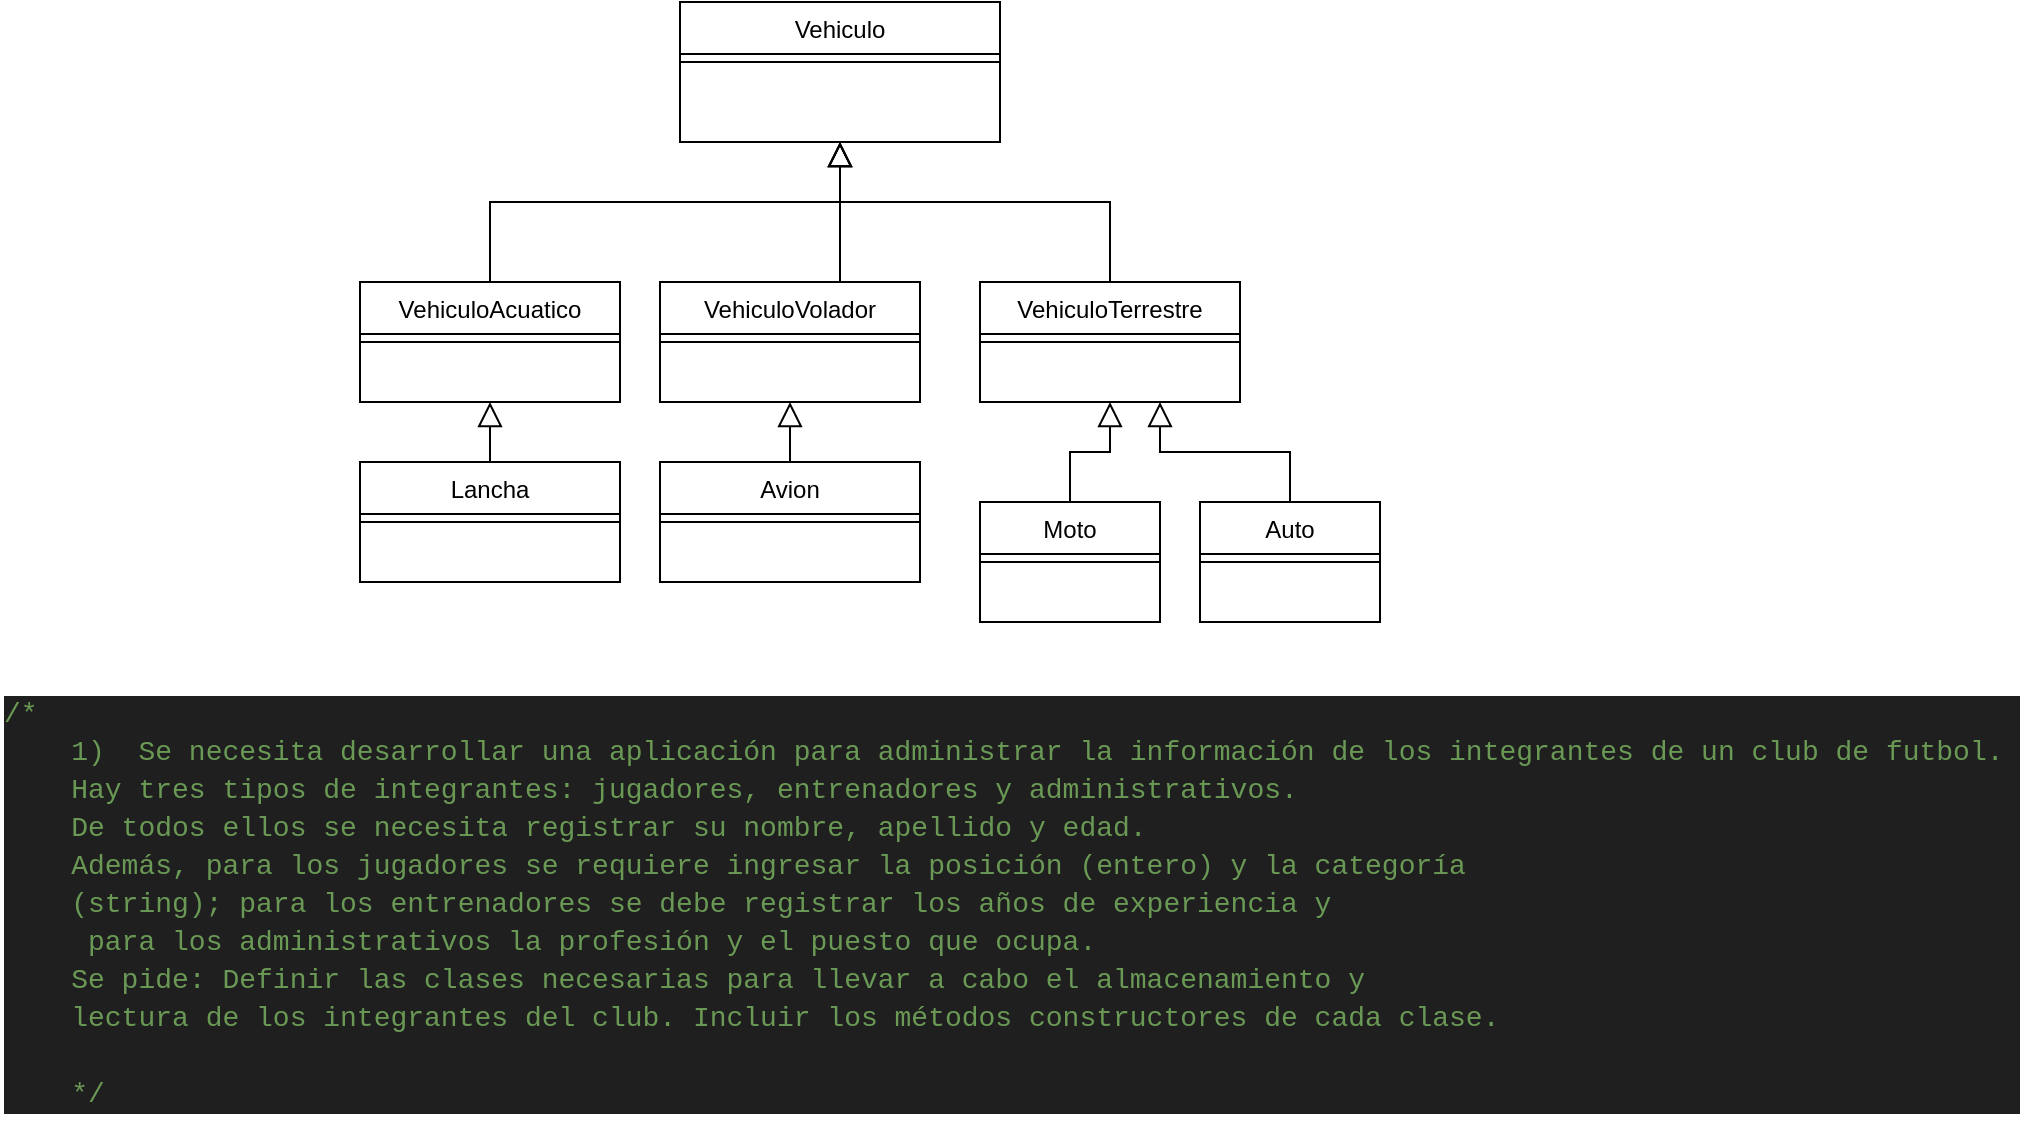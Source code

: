 <mxfile version="24.7.16">
  <diagram id="C5RBs43oDa-KdzZeNtuy" name="Page-1">
    <mxGraphModel dx="2057" dy="426" grid="1" gridSize="10" guides="1" tooltips="1" connect="1" arrows="1" fold="1" page="1" pageScale="1" pageWidth="827" pageHeight="1169" math="0" shadow="0">
      <root>
        <mxCell id="WIyWlLk6GJQsqaUBKTNV-0" />
        <mxCell id="WIyWlLk6GJQsqaUBKTNV-1" parent="WIyWlLk6GJQsqaUBKTNV-0" />
        <mxCell id="zkfFHV4jXpPFQw0GAbJ--0" value="Vehiculo" style="swimlane;fontStyle=0;align=center;verticalAlign=top;childLayout=stackLayout;horizontal=1;startSize=26;horizontalStack=0;resizeParent=1;resizeLast=0;collapsible=1;marginBottom=0;rounded=0;shadow=0;strokeWidth=1;" parent="WIyWlLk6GJQsqaUBKTNV-1" vertex="1">
          <mxGeometry x="300" y="130" width="160" height="70" as="geometry">
            <mxRectangle x="230" y="140" width="160" height="26" as="alternateBounds" />
          </mxGeometry>
        </mxCell>
        <mxCell id="zkfFHV4jXpPFQw0GAbJ--4" value="" style="line;html=1;strokeWidth=1;align=left;verticalAlign=middle;spacingTop=-1;spacingLeft=3;spacingRight=3;rotatable=0;labelPosition=right;points=[];portConstraint=eastwest;" parent="zkfFHV4jXpPFQw0GAbJ--0" vertex="1">
          <mxGeometry y="26" width="160" height="8" as="geometry" />
        </mxCell>
        <mxCell id="zkfFHV4jXpPFQw0GAbJ--12" value="" style="endArrow=block;endSize=10;endFill=0;shadow=0;strokeWidth=1;rounded=0;curved=0;edgeStyle=elbowEdgeStyle;elbow=vertical;exitX=0.5;exitY=0;exitDx=0;exitDy=0;" parent="WIyWlLk6GJQsqaUBKTNV-1" source="Cts_d8yoqNM8cl1k1tXQ-0" target="zkfFHV4jXpPFQw0GAbJ--0" edge="1">
          <mxGeometry width="160" relative="1" as="geometry">
            <mxPoint x="200" y="270" as="sourcePoint" />
            <mxPoint x="200" y="203" as="targetPoint" />
            <Array as="points">
              <mxPoint x="290" y="230" />
            </Array>
          </mxGeometry>
        </mxCell>
        <mxCell id="zkfFHV4jXpPFQw0GAbJ--13" value="VehiculoVolador" style="swimlane;fontStyle=0;align=center;verticalAlign=top;childLayout=stackLayout;horizontal=1;startSize=26;horizontalStack=0;resizeParent=1;resizeLast=0;collapsible=1;marginBottom=0;rounded=0;shadow=0;strokeWidth=1;" parent="WIyWlLk6GJQsqaUBKTNV-1" vertex="1">
          <mxGeometry x="290" y="270" width="130" height="60" as="geometry">
            <mxRectangle x="340" y="380" width="170" height="26" as="alternateBounds" />
          </mxGeometry>
        </mxCell>
        <mxCell id="zkfFHV4jXpPFQw0GAbJ--15" value="" style="line;html=1;strokeWidth=1;align=left;verticalAlign=middle;spacingTop=-1;spacingLeft=3;spacingRight=3;rotatable=0;labelPosition=right;points=[];portConstraint=eastwest;" parent="zkfFHV4jXpPFQw0GAbJ--13" vertex="1">
          <mxGeometry y="26" width="130" height="8" as="geometry" />
        </mxCell>
        <mxCell id="zkfFHV4jXpPFQw0GAbJ--16" value="" style="endArrow=block;endSize=10;endFill=0;shadow=0;strokeWidth=1;rounded=0;curved=0;edgeStyle=elbowEdgeStyle;elbow=vertical;" parent="WIyWlLk6GJQsqaUBKTNV-1" source="zkfFHV4jXpPFQw0GAbJ--13" target="zkfFHV4jXpPFQw0GAbJ--0" edge="1">
          <mxGeometry width="160" relative="1" as="geometry">
            <mxPoint x="210" y="373" as="sourcePoint" />
            <mxPoint x="310" y="271" as="targetPoint" />
            <Array as="points">
              <mxPoint x="380" y="225" />
            </Array>
          </mxGeometry>
        </mxCell>
        <mxCell id="Cts_d8yoqNM8cl1k1tXQ-0" value="VehiculoAcuatico" style="swimlane;fontStyle=0;align=center;verticalAlign=top;childLayout=stackLayout;horizontal=1;startSize=26;horizontalStack=0;resizeParent=1;resizeLast=0;collapsible=1;marginBottom=0;rounded=0;shadow=0;strokeWidth=1;" vertex="1" parent="WIyWlLk6GJQsqaUBKTNV-1">
          <mxGeometry x="140" y="270" width="130" height="60" as="geometry">
            <mxRectangle x="230" y="140" width="160" height="26" as="alternateBounds" />
          </mxGeometry>
        </mxCell>
        <mxCell id="Cts_d8yoqNM8cl1k1tXQ-1" value="" style="line;html=1;strokeWidth=1;align=left;verticalAlign=middle;spacingTop=-1;spacingLeft=3;spacingRight=3;rotatable=0;labelPosition=right;points=[];portConstraint=eastwest;" vertex="1" parent="Cts_d8yoqNM8cl1k1tXQ-0">
          <mxGeometry y="26" width="130" height="8" as="geometry" />
        </mxCell>
        <mxCell id="Cts_d8yoqNM8cl1k1tXQ-2" value="VehiculoTerrestre" style="swimlane;fontStyle=0;align=center;verticalAlign=top;childLayout=stackLayout;horizontal=1;startSize=26;horizontalStack=0;resizeParent=1;resizeLast=0;collapsible=1;marginBottom=0;rounded=0;shadow=0;strokeWidth=1;" vertex="1" parent="WIyWlLk6GJQsqaUBKTNV-1">
          <mxGeometry x="450" y="270" width="130" height="60" as="geometry">
            <mxRectangle x="230" y="140" width="160" height="26" as="alternateBounds" />
          </mxGeometry>
        </mxCell>
        <mxCell id="Cts_d8yoqNM8cl1k1tXQ-3" value="" style="line;html=1;strokeWidth=1;align=left;verticalAlign=middle;spacingTop=-1;spacingLeft=3;spacingRight=3;rotatable=0;labelPosition=right;points=[];portConstraint=eastwest;" vertex="1" parent="Cts_d8yoqNM8cl1k1tXQ-2">
          <mxGeometry y="26" width="130" height="8" as="geometry" />
        </mxCell>
        <mxCell id="Cts_d8yoqNM8cl1k1tXQ-4" value="" style="endArrow=block;endSize=10;endFill=0;shadow=0;strokeWidth=1;rounded=0;curved=0;edgeStyle=elbowEdgeStyle;elbow=vertical;exitX=0.5;exitY=0;exitDx=0;exitDy=0;" edge="1" parent="WIyWlLk6GJQsqaUBKTNV-1" source="Cts_d8yoqNM8cl1k1tXQ-2">
          <mxGeometry width="160" relative="1" as="geometry">
            <mxPoint x="210" y="280" as="sourcePoint" />
            <mxPoint x="380" y="200" as="targetPoint" />
            <Array as="points">
              <mxPoint x="420" y="230" />
            </Array>
          </mxGeometry>
        </mxCell>
        <mxCell id="Cts_d8yoqNM8cl1k1tXQ-5" value="Lancha" style="swimlane;fontStyle=0;align=center;verticalAlign=top;childLayout=stackLayout;horizontal=1;startSize=26;horizontalStack=0;resizeParent=1;resizeLast=0;collapsible=1;marginBottom=0;rounded=0;shadow=0;strokeWidth=1;" vertex="1" parent="WIyWlLk6GJQsqaUBKTNV-1">
          <mxGeometry x="140" y="360" width="130" height="60" as="geometry">
            <mxRectangle x="230" y="140" width="160" height="26" as="alternateBounds" />
          </mxGeometry>
        </mxCell>
        <mxCell id="Cts_d8yoqNM8cl1k1tXQ-6" value="" style="line;html=1;strokeWidth=1;align=left;verticalAlign=middle;spacingTop=-1;spacingLeft=3;spacingRight=3;rotatable=0;labelPosition=right;points=[];portConstraint=eastwest;" vertex="1" parent="Cts_d8yoqNM8cl1k1tXQ-5">
          <mxGeometry y="26" width="130" height="8" as="geometry" />
        </mxCell>
        <mxCell id="Cts_d8yoqNM8cl1k1tXQ-7" value="" style="endArrow=block;endSize=10;endFill=0;shadow=0;strokeWidth=1;rounded=0;curved=0;edgeStyle=elbowEdgeStyle;elbow=vertical;exitX=0.5;exitY=0;exitDx=0;exitDy=0;entryX=0.5;entryY=1;entryDx=0;entryDy=0;" edge="1" parent="WIyWlLk6GJQsqaUBKTNV-1" source="Cts_d8yoqNM8cl1k1tXQ-5" target="Cts_d8yoqNM8cl1k1tXQ-0">
          <mxGeometry width="160" relative="1" as="geometry">
            <mxPoint x="525" y="280" as="sourcePoint" />
            <mxPoint x="390" y="210" as="targetPoint" />
            <Array as="points" />
          </mxGeometry>
        </mxCell>
        <mxCell id="Cts_d8yoqNM8cl1k1tXQ-8" value="Moto" style="swimlane;fontStyle=0;align=center;verticalAlign=top;childLayout=stackLayout;horizontal=1;startSize=26;horizontalStack=0;resizeParent=1;resizeLast=0;collapsible=1;marginBottom=0;rounded=0;shadow=0;strokeWidth=1;" vertex="1" parent="WIyWlLk6GJQsqaUBKTNV-1">
          <mxGeometry x="450" y="380" width="90" height="60" as="geometry">
            <mxRectangle x="230" y="140" width="160" height="26" as="alternateBounds" />
          </mxGeometry>
        </mxCell>
        <mxCell id="Cts_d8yoqNM8cl1k1tXQ-9" value="" style="line;html=1;strokeWidth=1;align=left;verticalAlign=middle;spacingTop=-1;spacingLeft=3;spacingRight=3;rotatable=0;labelPosition=right;points=[];portConstraint=eastwest;" vertex="1" parent="Cts_d8yoqNM8cl1k1tXQ-8">
          <mxGeometry y="26" width="90" height="8" as="geometry" />
        </mxCell>
        <mxCell id="Cts_d8yoqNM8cl1k1tXQ-10" value="" style="endArrow=block;endSize=10;endFill=0;shadow=0;strokeWidth=1;rounded=0;curved=0;edgeStyle=elbowEdgeStyle;elbow=vertical;exitX=0.5;exitY=0;exitDx=0;exitDy=0;entryX=0.5;entryY=1;entryDx=0;entryDy=0;" edge="1" parent="WIyWlLk6GJQsqaUBKTNV-1" source="Cts_d8yoqNM8cl1k1tXQ-8">
          <mxGeometry width="160" relative="1" as="geometry">
            <mxPoint x="835" y="280" as="sourcePoint" />
            <mxPoint x="515" y="330" as="targetPoint" />
            <Array as="points" />
          </mxGeometry>
        </mxCell>
        <mxCell id="Cts_d8yoqNM8cl1k1tXQ-11" value="Auto" style="swimlane;fontStyle=0;align=center;verticalAlign=top;childLayout=stackLayout;horizontal=1;startSize=26;horizontalStack=0;resizeParent=1;resizeLast=0;collapsible=1;marginBottom=0;rounded=0;shadow=0;strokeWidth=1;" vertex="1" parent="WIyWlLk6GJQsqaUBKTNV-1">
          <mxGeometry x="560" y="380" width="90" height="60" as="geometry">
            <mxRectangle x="230" y="140" width="160" height="26" as="alternateBounds" />
          </mxGeometry>
        </mxCell>
        <mxCell id="Cts_d8yoqNM8cl1k1tXQ-12" value="" style="line;html=1;strokeWidth=1;align=left;verticalAlign=middle;spacingTop=-1;spacingLeft=3;spacingRight=3;rotatable=0;labelPosition=right;points=[];portConstraint=eastwest;" vertex="1" parent="Cts_d8yoqNM8cl1k1tXQ-11">
          <mxGeometry y="26" width="90" height="8" as="geometry" />
        </mxCell>
        <mxCell id="Cts_d8yoqNM8cl1k1tXQ-13" value="" style="endArrow=block;endSize=10;endFill=0;shadow=0;strokeWidth=1;rounded=0;curved=0;edgeStyle=elbowEdgeStyle;elbow=vertical;exitX=0.5;exitY=0;exitDx=0;exitDy=0;" edge="1" parent="WIyWlLk6GJQsqaUBKTNV-1" source="Cts_d8yoqNM8cl1k1tXQ-11">
          <mxGeometry width="160" relative="1" as="geometry">
            <mxPoint x="505" y="390" as="sourcePoint" />
            <mxPoint x="540" y="330" as="targetPoint" />
            <Array as="points" />
          </mxGeometry>
        </mxCell>
        <mxCell id="Cts_d8yoqNM8cl1k1tXQ-14" value="Avion" style="swimlane;fontStyle=0;align=center;verticalAlign=top;childLayout=stackLayout;horizontal=1;startSize=26;horizontalStack=0;resizeParent=1;resizeLast=0;collapsible=1;marginBottom=0;rounded=0;shadow=0;strokeWidth=1;" vertex="1" parent="WIyWlLk6GJQsqaUBKTNV-1">
          <mxGeometry x="290" y="360" width="130" height="60" as="geometry">
            <mxRectangle x="230" y="140" width="160" height="26" as="alternateBounds" />
          </mxGeometry>
        </mxCell>
        <mxCell id="Cts_d8yoqNM8cl1k1tXQ-15" value="" style="line;html=1;strokeWidth=1;align=left;verticalAlign=middle;spacingTop=-1;spacingLeft=3;spacingRight=3;rotatable=0;labelPosition=right;points=[];portConstraint=eastwest;" vertex="1" parent="Cts_d8yoqNM8cl1k1tXQ-14">
          <mxGeometry y="26" width="130" height="8" as="geometry" />
        </mxCell>
        <mxCell id="Cts_d8yoqNM8cl1k1tXQ-16" value="" style="endArrow=block;endSize=10;endFill=0;shadow=0;strokeWidth=1;rounded=0;curved=0;edgeStyle=elbowEdgeStyle;elbow=vertical;exitX=0.5;exitY=0;exitDx=0;exitDy=0;entryX=0.5;entryY=1;entryDx=0;entryDy=0;" edge="1" parent="WIyWlLk6GJQsqaUBKTNV-1" source="Cts_d8yoqNM8cl1k1tXQ-14">
          <mxGeometry width="160" relative="1" as="geometry">
            <mxPoint x="675" y="280" as="sourcePoint" />
            <mxPoint x="355" y="330" as="targetPoint" />
            <Array as="points" />
          </mxGeometry>
        </mxCell>
        <mxCell id="Cts_d8yoqNM8cl1k1tXQ-17" value="&lt;div style=&quot;color: #cccccc;background-color: #1f1f1f;font-family: Consolas, &#39;Courier New&#39;, monospace;font-weight: normal;font-size: 14px;line-height: 19px;white-space: pre;&quot;&gt;&lt;div&gt;&lt;span style=&quot;color: #6a9955;&quot;&gt;/*&lt;/span&gt;&lt;/div&gt;&lt;div&gt;&lt;span style=&quot;color: #6a9955;&quot;&gt;&amp;nbsp; &amp;nbsp; 1) &amp;nbsp;Se necesita desarrollar una aplicación para administrar la información de los integrantes de un club de futbol. &lt;/span&gt;&lt;/div&gt;&lt;div&gt;&lt;span style=&quot;color: #6a9955;&quot;&gt;&amp;nbsp; &amp;nbsp; Hay tres tipos de integrantes: jugadores, entrenadores y administrativos. &lt;/span&gt;&lt;/div&gt;&lt;div&gt;&lt;span style=&quot;color: #6a9955;&quot;&gt;&amp;nbsp; &amp;nbsp; De todos ellos se necesita registrar su nombre, apellido y edad. &lt;/span&gt;&lt;/div&gt;&lt;div&gt;&lt;span style=&quot;color: #6a9955;&quot;&gt;&amp;nbsp; &amp;nbsp; Además, para los jugadores se requiere ingresar la posición (entero) y la categoría &lt;/span&gt;&lt;/div&gt;&lt;div&gt;&lt;span style=&quot;color: #6a9955;&quot;&gt;&amp;nbsp; &amp;nbsp; (string); para los entrenadores se debe registrar los años de experiencia y&lt;/span&gt;&lt;/div&gt;&lt;div&gt;&lt;span style=&quot;color: #6a9955;&quot;&gt;&amp;nbsp; &amp;nbsp; &amp;nbsp;para los administrativos la profesión y el puesto que ocupa. &lt;/span&gt;&lt;/div&gt;&lt;div&gt;&lt;span style=&quot;color: #6a9955;&quot;&gt;&amp;nbsp; &amp;nbsp; Se pide: Definir las clases necesarias para llevar a cabo el almacenamiento y &lt;/span&gt;&lt;/div&gt;&lt;div&gt;&lt;span style=&quot;color: #6a9955;&quot;&gt;&amp;nbsp; &amp;nbsp; lectura de los integrantes del club. Incluir los métodos constructores de cada clase.&lt;/span&gt;&lt;/div&gt;&lt;br&gt;&lt;div&gt;&lt;span style=&quot;color: #6a9955;&quot;&gt;&amp;nbsp; &amp;nbsp; */&lt;/span&gt;&lt;/div&gt;&lt;/div&gt;" style="text;whiteSpace=wrap;html=1;" vertex="1" parent="WIyWlLk6GJQsqaUBKTNV-1">
          <mxGeometry x="-40" y="470" width="560" height="230" as="geometry" />
        </mxCell>
      </root>
    </mxGraphModel>
  </diagram>
</mxfile>
